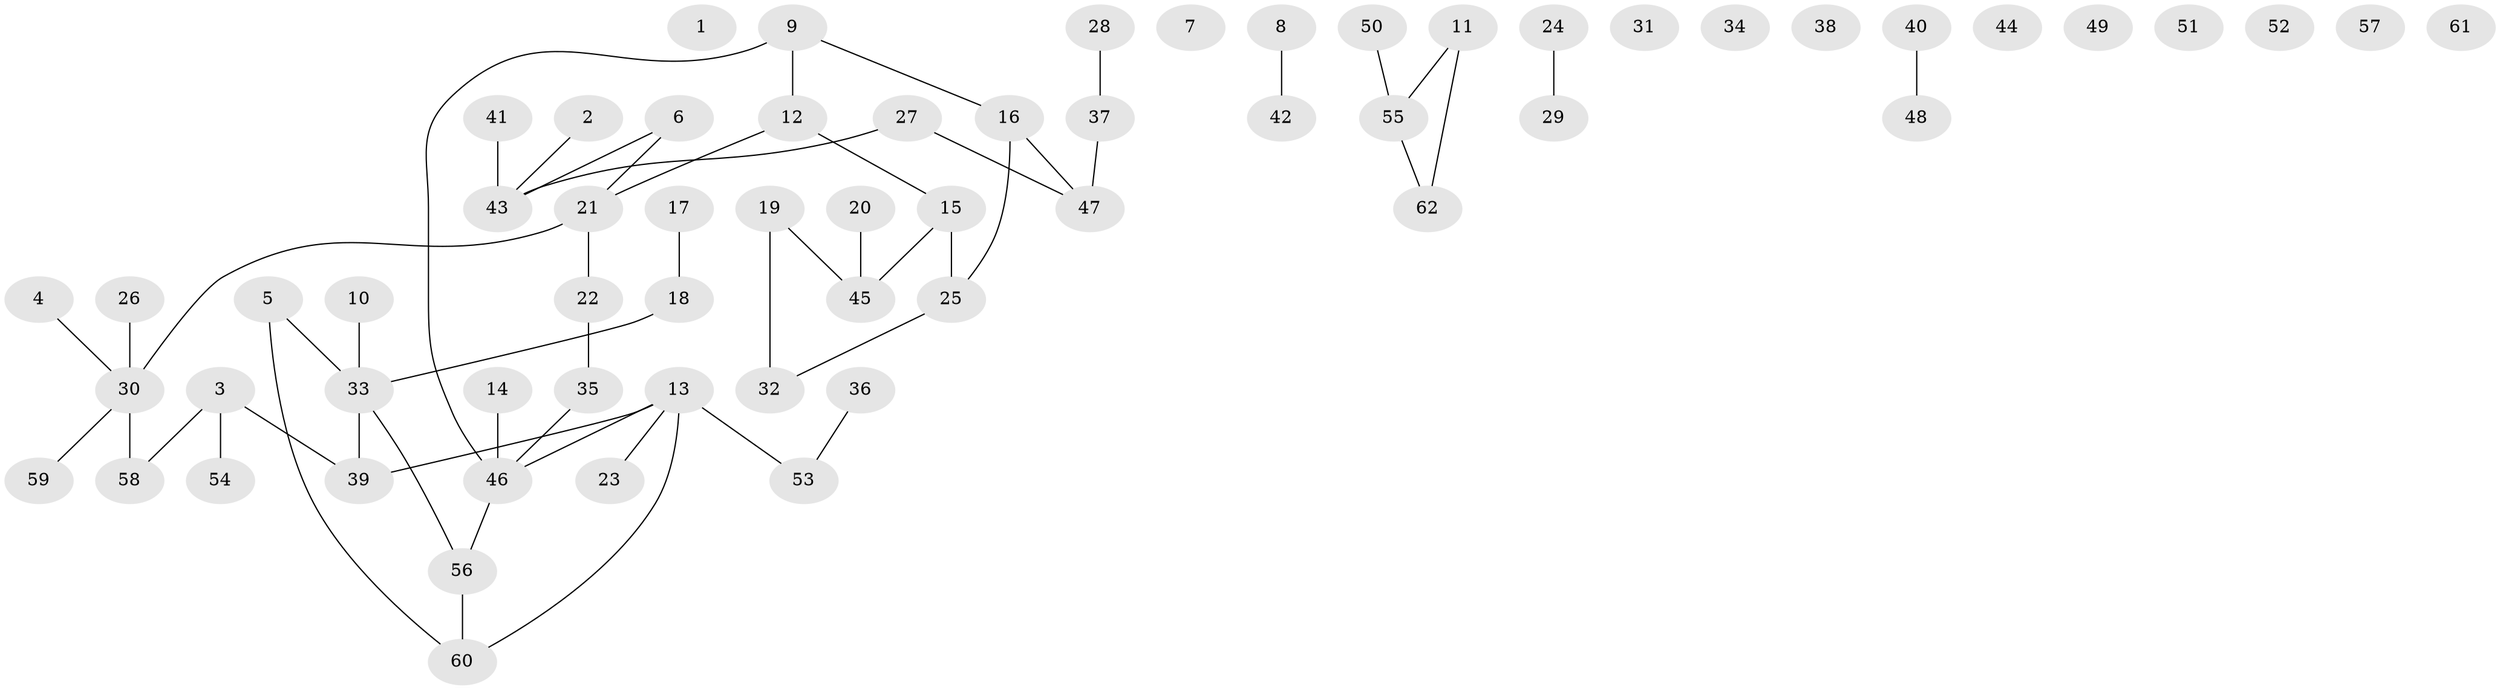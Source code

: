 // coarse degree distribution, {0: 0.4, 1: 0.2857142857142857, 3: 0.05714285714285714, 4: 0.05714285714285714, 6: 0.02857142857142857, 8: 0.02857142857142857, 2: 0.14285714285714285}
// Generated by graph-tools (version 1.1) at 2025/16/03/04/25 18:16:32]
// undirected, 62 vertices, 55 edges
graph export_dot {
graph [start="1"]
  node [color=gray90,style=filled];
  1;
  2;
  3;
  4;
  5;
  6;
  7;
  8;
  9;
  10;
  11;
  12;
  13;
  14;
  15;
  16;
  17;
  18;
  19;
  20;
  21;
  22;
  23;
  24;
  25;
  26;
  27;
  28;
  29;
  30;
  31;
  32;
  33;
  34;
  35;
  36;
  37;
  38;
  39;
  40;
  41;
  42;
  43;
  44;
  45;
  46;
  47;
  48;
  49;
  50;
  51;
  52;
  53;
  54;
  55;
  56;
  57;
  58;
  59;
  60;
  61;
  62;
  2 -- 43;
  3 -- 39;
  3 -- 54;
  3 -- 58;
  4 -- 30;
  5 -- 33;
  5 -- 60;
  6 -- 21;
  6 -- 43;
  8 -- 42;
  9 -- 12;
  9 -- 16;
  9 -- 46;
  10 -- 33;
  11 -- 55;
  11 -- 62;
  12 -- 15;
  12 -- 21;
  13 -- 23;
  13 -- 39;
  13 -- 46;
  13 -- 53;
  13 -- 60;
  14 -- 46;
  15 -- 25;
  15 -- 45;
  16 -- 25;
  16 -- 47;
  17 -- 18;
  18 -- 33;
  19 -- 32;
  19 -- 45;
  20 -- 45;
  21 -- 22;
  21 -- 30;
  22 -- 35;
  24 -- 29;
  25 -- 32;
  26 -- 30;
  27 -- 43;
  27 -- 47;
  28 -- 37;
  30 -- 58;
  30 -- 59;
  33 -- 39;
  33 -- 56;
  35 -- 46;
  36 -- 53;
  37 -- 47;
  40 -- 48;
  41 -- 43;
  46 -- 56;
  50 -- 55;
  55 -- 62;
  56 -- 60;
}
